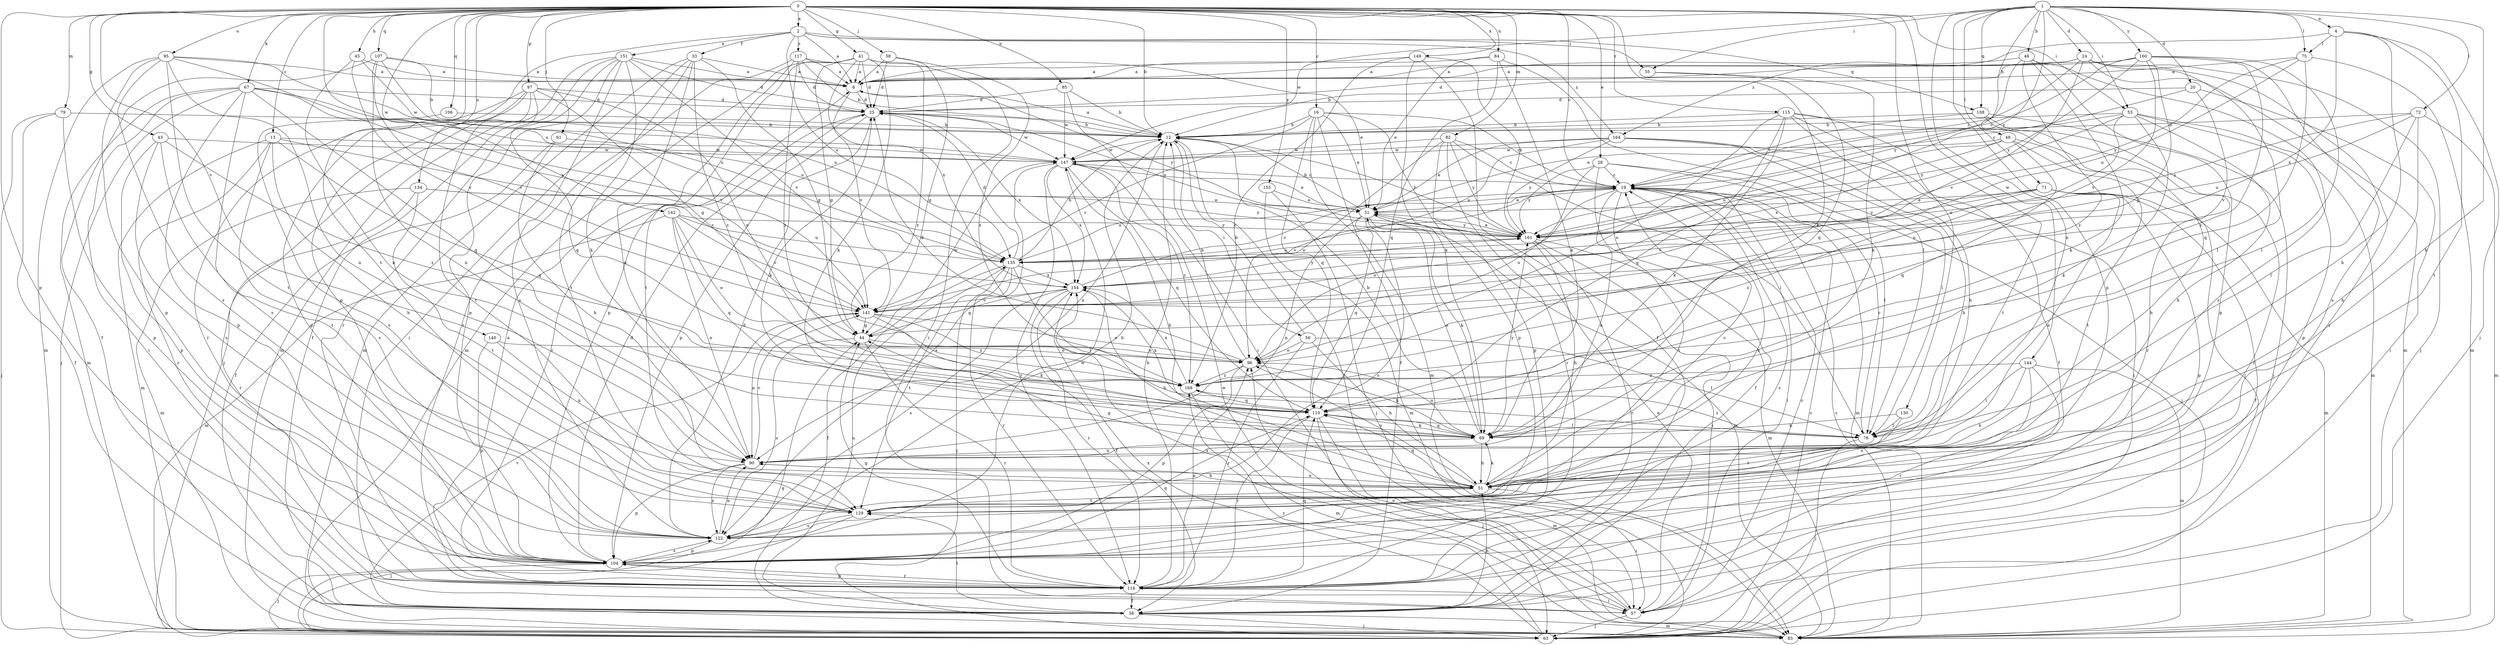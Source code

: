 strict digraph  {
0;
1;
2;
4;
6;
12;
13;
16;
19;
20;
24;
25;
28;
31;
33;
38;
41;
43;
44;
45;
46;
48;
51;
53;
55;
56;
57;
58;
61;
63;
67;
69;
71;
72;
75;
76;
79;
82;
83;
84;
85;
90;
95;
96;
97;
104;
106;
107;
108;
110;
115;
116;
117;
122;
129;
130;
134;
135;
140;
141;
142;
144;
147;
149;
151;
154;
155;
160;
161;
164;
168;
0 -> 2  [label=a];
0 -> 12  [label=b];
0 -> 13  [label=c];
0 -> 16  [label=c];
0 -> 19  [label=c];
0 -> 28  [label=e];
0 -> 41  [label=g];
0 -> 43  [label=g];
0 -> 45  [label=h];
0 -> 53  [label=i];
0 -> 58  [label=j];
0 -> 61  [label=j];
0 -> 67  [label=k];
0 -> 69  [label=k];
0 -> 79  [label=m];
0 -> 82  [label=m];
0 -> 84  [label=n];
0 -> 85  [label=n];
0 -> 95  [label=o];
0 -> 97  [label=p];
0 -> 104  [label=p];
0 -> 106  [label=q];
0 -> 107  [label=q];
0 -> 115  [label=r];
0 -> 129  [label=t];
0 -> 130  [label=u];
0 -> 134  [label=u];
0 -> 135  [label=u];
0 -> 140  [label=v];
0 -> 142  [label=w];
0 -> 144  [label=w];
0 -> 149  [label=x];
0 -> 155  [label=y];
1 -> 4  [label=a];
1 -> 20  [label=d];
1 -> 24  [label=d];
1 -> 46  [label=h];
1 -> 48  [label=h];
1 -> 51  [label=h];
1 -> 53  [label=i];
1 -> 55  [label=i];
1 -> 71  [label=l];
1 -> 72  [label=l];
1 -> 75  [label=l];
1 -> 90  [label=n];
1 -> 104  [label=p];
1 -> 108  [label=q];
1 -> 147  [label=w];
1 -> 160  [label=y];
1 -> 161  [label=y];
2 -> 6  [label=a];
2 -> 33  [label=f];
2 -> 55  [label=i];
2 -> 104  [label=p];
2 -> 108  [label=q];
2 -> 117  [label=s];
2 -> 135  [label=u];
2 -> 151  [label=x];
2 -> 164  [label=z];
4 -> 51  [label=h];
4 -> 63  [label=j];
4 -> 75  [label=l];
4 -> 129  [label=t];
4 -> 154  [label=x];
4 -> 164  [label=z];
6 -> 25  [label=d];
6 -> 141  [label=v];
6 -> 161  [label=y];
12 -> 6  [label=a];
12 -> 56  [label=i];
12 -> 57  [label=i];
12 -> 90  [label=n];
12 -> 147  [label=w];
13 -> 51  [label=h];
13 -> 83  [label=m];
13 -> 110  [label=q];
13 -> 116  [label=r];
13 -> 122  [label=s];
13 -> 141  [label=v];
13 -> 147  [label=w];
16 -> 12  [label=b];
16 -> 19  [label=c];
16 -> 31  [label=e];
16 -> 38  [label=f];
16 -> 83  [label=m];
16 -> 104  [label=p];
16 -> 110  [label=q];
16 -> 141  [label=v];
19 -> 31  [label=e];
19 -> 57  [label=i];
19 -> 83  [label=m];
19 -> 90  [label=n];
19 -> 96  [label=o];
19 -> 129  [label=t];
19 -> 135  [label=u];
19 -> 141  [label=v];
20 -> 19  [label=c];
20 -> 25  [label=d];
20 -> 57  [label=i];
20 -> 141  [label=v];
24 -> 6  [label=a];
24 -> 19  [label=c];
24 -> 25  [label=d];
24 -> 63  [label=j];
24 -> 76  [label=l];
24 -> 83  [label=m];
24 -> 116  [label=r];
24 -> 141  [label=v];
25 -> 12  [label=b];
25 -> 69  [label=k];
25 -> 104  [label=p];
25 -> 116  [label=r];
25 -> 147  [label=w];
25 -> 154  [label=x];
25 -> 161  [label=y];
28 -> 19  [label=c];
28 -> 38  [label=f];
28 -> 63  [label=j];
28 -> 76  [label=l];
28 -> 96  [label=o];
28 -> 161  [label=y];
31 -> 12  [label=b];
31 -> 69  [label=k];
31 -> 83  [label=m];
31 -> 90  [label=n];
31 -> 110  [label=q];
31 -> 122  [label=s];
31 -> 161  [label=y];
33 -> 6  [label=a];
33 -> 44  [label=g];
33 -> 57  [label=i];
33 -> 83  [label=m];
33 -> 90  [label=n];
33 -> 129  [label=t];
33 -> 168  [label=z];
38 -> 51  [label=h];
38 -> 63  [label=j];
38 -> 83  [label=m];
38 -> 129  [label=t];
38 -> 135  [label=u];
38 -> 141  [label=v];
41 -> 6  [label=a];
41 -> 25  [label=d];
41 -> 44  [label=g];
41 -> 57  [label=i];
41 -> 69  [label=k];
41 -> 83  [label=m];
41 -> 104  [label=p];
41 -> 154  [label=x];
41 -> 168  [label=z];
43 -> 104  [label=p];
43 -> 122  [label=s];
43 -> 129  [label=t];
43 -> 147  [label=w];
43 -> 168  [label=z];
44 -> 96  [label=o];
44 -> 116  [label=r];
44 -> 122  [label=s];
44 -> 147  [label=w];
45 -> 6  [label=a];
45 -> 90  [label=n];
45 -> 135  [label=u];
45 -> 141  [label=v];
46 -> 6  [label=a];
46 -> 69  [label=k];
46 -> 104  [label=p];
46 -> 122  [label=s];
46 -> 161  [label=y];
46 -> 168  [label=z];
48 -> 51  [label=h];
48 -> 110  [label=q];
48 -> 129  [label=t];
48 -> 135  [label=u];
48 -> 147  [label=w];
48 -> 154  [label=x];
51 -> 19  [label=c];
51 -> 44  [label=g];
51 -> 57  [label=i];
51 -> 69  [label=k];
51 -> 90  [label=n];
51 -> 96  [label=o];
51 -> 110  [label=q];
51 -> 129  [label=t];
53 -> 12  [label=b];
53 -> 31  [label=e];
53 -> 51  [label=h];
53 -> 69  [label=k];
53 -> 83  [label=m];
53 -> 96  [label=o];
53 -> 104  [label=p];
53 -> 161  [label=y];
55 -> 69  [label=k];
55 -> 110  [label=q];
56 -> 12  [label=b];
56 -> 51  [label=h];
56 -> 76  [label=l];
56 -> 96  [label=o];
56 -> 116  [label=r];
57 -> 19  [label=c];
57 -> 31  [label=e];
57 -> 63  [label=j];
57 -> 147  [label=w];
57 -> 154  [label=x];
58 -> 6  [label=a];
58 -> 25  [label=d];
58 -> 44  [label=g];
58 -> 168  [label=z];
61 -> 38  [label=f];
61 -> 51  [label=h];
61 -> 147  [label=w];
63 -> 19  [label=c];
63 -> 44  [label=g];
63 -> 154  [label=x];
63 -> 168  [label=z];
67 -> 25  [label=d];
67 -> 57  [label=i];
67 -> 63  [label=j];
67 -> 83  [label=m];
67 -> 104  [label=p];
67 -> 110  [label=q];
67 -> 122  [label=s];
67 -> 135  [label=u];
67 -> 141  [label=v];
69 -> 12  [label=b];
69 -> 31  [label=e];
69 -> 51  [label=h];
69 -> 90  [label=n];
69 -> 96  [label=o];
69 -> 110  [label=q];
69 -> 161  [label=y];
71 -> 31  [label=e];
71 -> 38  [label=f];
71 -> 83  [label=m];
71 -> 90  [label=n];
71 -> 104  [label=p];
71 -> 141  [label=v];
71 -> 161  [label=y];
71 -> 168  [label=z];
72 -> 12  [label=b];
72 -> 51  [label=h];
72 -> 76  [label=l];
72 -> 83  [label=m];
72 -> 135  [label=u];
72 -> 161  [label=y];
75 -> 6  [label=a];
75 -> 83  [label=m];
75 -> 110  [label=q];
75 -> 135  [label=u];
75 -> 161  [label=y];
76 -> 19  [label=c];
76 -> 63  [label=j];
76 -> 168  [label=z];
79 -> 12  [label=b];
79 -> 38  [label=f];
79 -> 63  [label=j];
79 -> 104  [label=p];
82 -> 19  [label=c];
82 -> 76  [label=l];
82 -> 96  [label=o];
82 -> 104  [label=p];
82 -> 116  [label=r];
82 -> 147  [label=w];
82 -> 161  [label=y];
83 -> 19  [label=c];
83 -> 96  [label=o];
84 -> 6  [label=a];
84 -> 31  [label=e];
84 -> 69  [label=k];
84 -> 76  [label=l];
84 -> 110  [label=q];
85 -> 12  [label=b];
85 -> 25  [label=d];
85 -> 57  [label=i];
85 -> 147  [label=w];
90 -> 51  [label=h];
90 -> 104  [label=p];
90 -> 122  [label=s];
90 -> 141  [label=v];
95 -> 6  [label=a];
95 -> 83  [label=m];
95 -> 90  [label=n];
95 -> 104  [label=p];
95 -> 122  [label=s];
95 -> 129  [label=t];
95 -> 147  [label=w];
95 -> 154  [label=x];
96 -> 12  [label=b];
96 -> 25  [label=d];
96 -> 69  [label=k];
96 -> 104  [label=p];
96 -> 168  [label=z];
97 -> 25  [label=d];
97 -> 44  [label=g];
97 -> 63  [label=j];
97 -> 96  [label=o];
97 -> 104  [label=p];
97 -> 110  [label=q];
97 -> 116  [label=r];
97 -> 129  [label=t];
104 -> 25  [label=d];
104 -> 63  [label=j];
104 -> 110  [label=q];
104 -> 116  [label=r];
104 -> 122  [label=s];
104 -> 147  [label=w];
106 -> 12  [label=b];
106 -> 122  [label=s];
107 -> 6  [label=a];
107 -> 12  [label=b];
107 -> 38  [label=f];
107 -> 90  [label=n];
107 -> 135  [label=u];
107 -> 141  [label=v];
108 -> 12  [label=b];
108 -> 19  [label=c];
108 -> 38  [label=f];
108 -> 63  [label=j];
108 -> 116  [label=r];
110 -> 63  [label=j];
110 -> 69  [label=k];
110 -> 76  [label=l];
110 -> 83  [label=m];
110 -> 116  [label=r];
110 -> 154  [label=x];
115 -> 12  [label=b];
115 -> 38  [label=f];
115 -> 51  [label=h];
115 -> 63  [label=j];
115 -> 69  [label=k];
115 -> 96  [label=o];
115 -> 110  [label=q];
115 -> 129  [label=t];
116 -> 6  [label=a];
116 -> 12  [label=b];
116 -> 19  [label=c];
116 -> 38  [label=f];
116 -> 44  [label=g];
116 -> 57  [label=i];
116 -> 96  [label=o];
116 -> 104  [label=p];
116 -> 110  [label=q];
117 -> 6  [label=a];
117 -> 12  [label=b];
117 -> 25  [label=d];
117 -> 31  [label=e];
117 -> 116  [label=r];
117 -> 129  [label=t];
117 -> 168  [label=z];
122 -> 12  [label=b];
122 -> 25  [label=d];
122 -> 90  [label=n];
122 -> 104  [label=p];
129 -> 19  [label=c];
129 -> 63  [label=j];
129 -> 122  [label=s];
130 -> 69  [label=k];
130 -> 76  [label=l];
130 -> 129  [label=t];
134 -> 31  [label=e];
134 -> 83  [label=m];
134 -> 116  [label=r];
134 -> 129  [label=t];
134 -> 161  [label=y];
135 -> 12  [label=b];
135 -> 25  [label=d];
135 -> 38  [label=f];
135 -> 63  [label=j];
135 -> 76  [label=l];
135 -> 116  [label=r];
135 -> 129  [label=t];
135 -> 154  [label=x];
140 -> 90  [label=n];
140 -> 96  [label=o];
140 -> 104  [label=p];
141 -> 44  [label=g];
141 -> 69  [label=k];
141 -> 90  [label=n];
141 -> 96  [label=o];
141 -> 168  [label=z];
142 -> 83  [label=m];
142 -> 90  [label=n];
142 -> 96  [label=o];
142 -> 110  [label=q];
142 -> 135  [label=u];
142 -> 141  [label=v];
142 -> 161  [label=y];
144 -> 51  [label=h];
144 -> 76  [label=l];
144 -> 83  [label=m];
144 -> 116  [label=r];
144 -> 122  [label=s];
144 -> 168  [label=z];
147 -> 19  [label=c];
147 -> 31  [label=e];
147 -> 51  [label=h];
147 -> 110  [label=q];
147 -> 116  [label=r];
147 -> 122  [label=s];
147 -> 154  [label=x];
147 -> 168  [label=z];
149 -> 6  [label=a];
149 -> 38  [label=f];
149 -> 69  [label=k];
149 -> 161  [label=y];
149 -> 168  [label=z];
151 -> 6  [label=a];
151 -> 25  [label=d];
151 -> 38  [label=f];
151 -> 69  [label=k];
151 -> 83  [label=m];
151 -> 104  [label=p];
151 -> 116  [label=r];
151 -> 122  [label=s];
151 -> 141  [label=v];
154 -> 19  [label=c];
154 -> 38  [label=f];
154 -> 44  [label=g];
154 -> 51  [label=h];
154 -> 116  [label=r];
154 -> 122  [label=s];
154 -> 141  [label=v];
154 -> 161  [label=y];
155 -> 31  [label=e];
155 -> 63  [label=j];
155 -> 83  [label=m];
160 -> 6  [label=a];
160 -> 12  [label=b];
160 -> 19  [label=c];
160 -> 44  [label=g];
160 -> 76  [label=l];
160 -> 122  [label=s];
160 -> 141  [label=v];
160 -> 161  [label=y];
160 -> 168  [label=z];
161 -> 12  [label=b];
161 -> 31  [label=e];
161 -> 51  [label=h];
161 -> 57  [label=i];
161 -> 83  [label=m];
161 -> 116  [label=r];
161 -> 135  [label=u];
164 -> 31  [label=e];
164 -> 51  [label=h];
164 -> 57  [label=i];
164 -> 76  [label=l];
164 -> 135  [label=u];
164 -> 147  [label=w];
164 -> 161  [label=y];
168 -> 83  [label=m];
168 -> 110  [label=q];
168 -> 154  [label=x];
}
